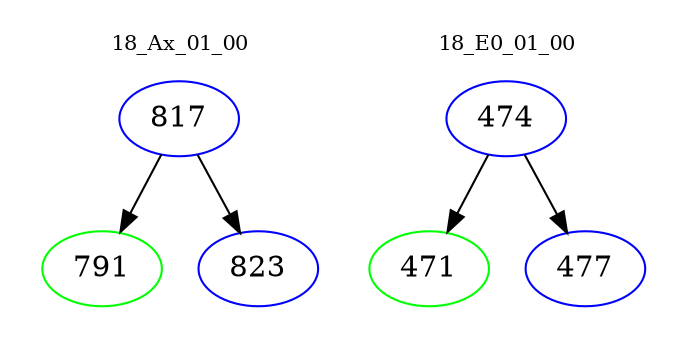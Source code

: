 digraph{
subgraph cluster_0 {
color = white
label = "18_Ax_01_00";
fontsize=10;
T0_817 [label="817", color="blue"]
T0_817 -> T0_791 [color="black"]
T0_791 [label="791", color="green"]
T0_817 -> T0_823 [color="black"]
T0_823 [label="823", color="blue"]
}
subgraph cluster_1 {
color = white
label = "18_E0_01_00";
fontsize=10;
T1_474 [label="474", color="blue"]
T1_474 -> T1_471 [color="black"]
T1_471 [label="471", color="green"]
T1_474 -> T1_477 [color="black"]
T1_477 [label="477", color="blue"]
}
}
